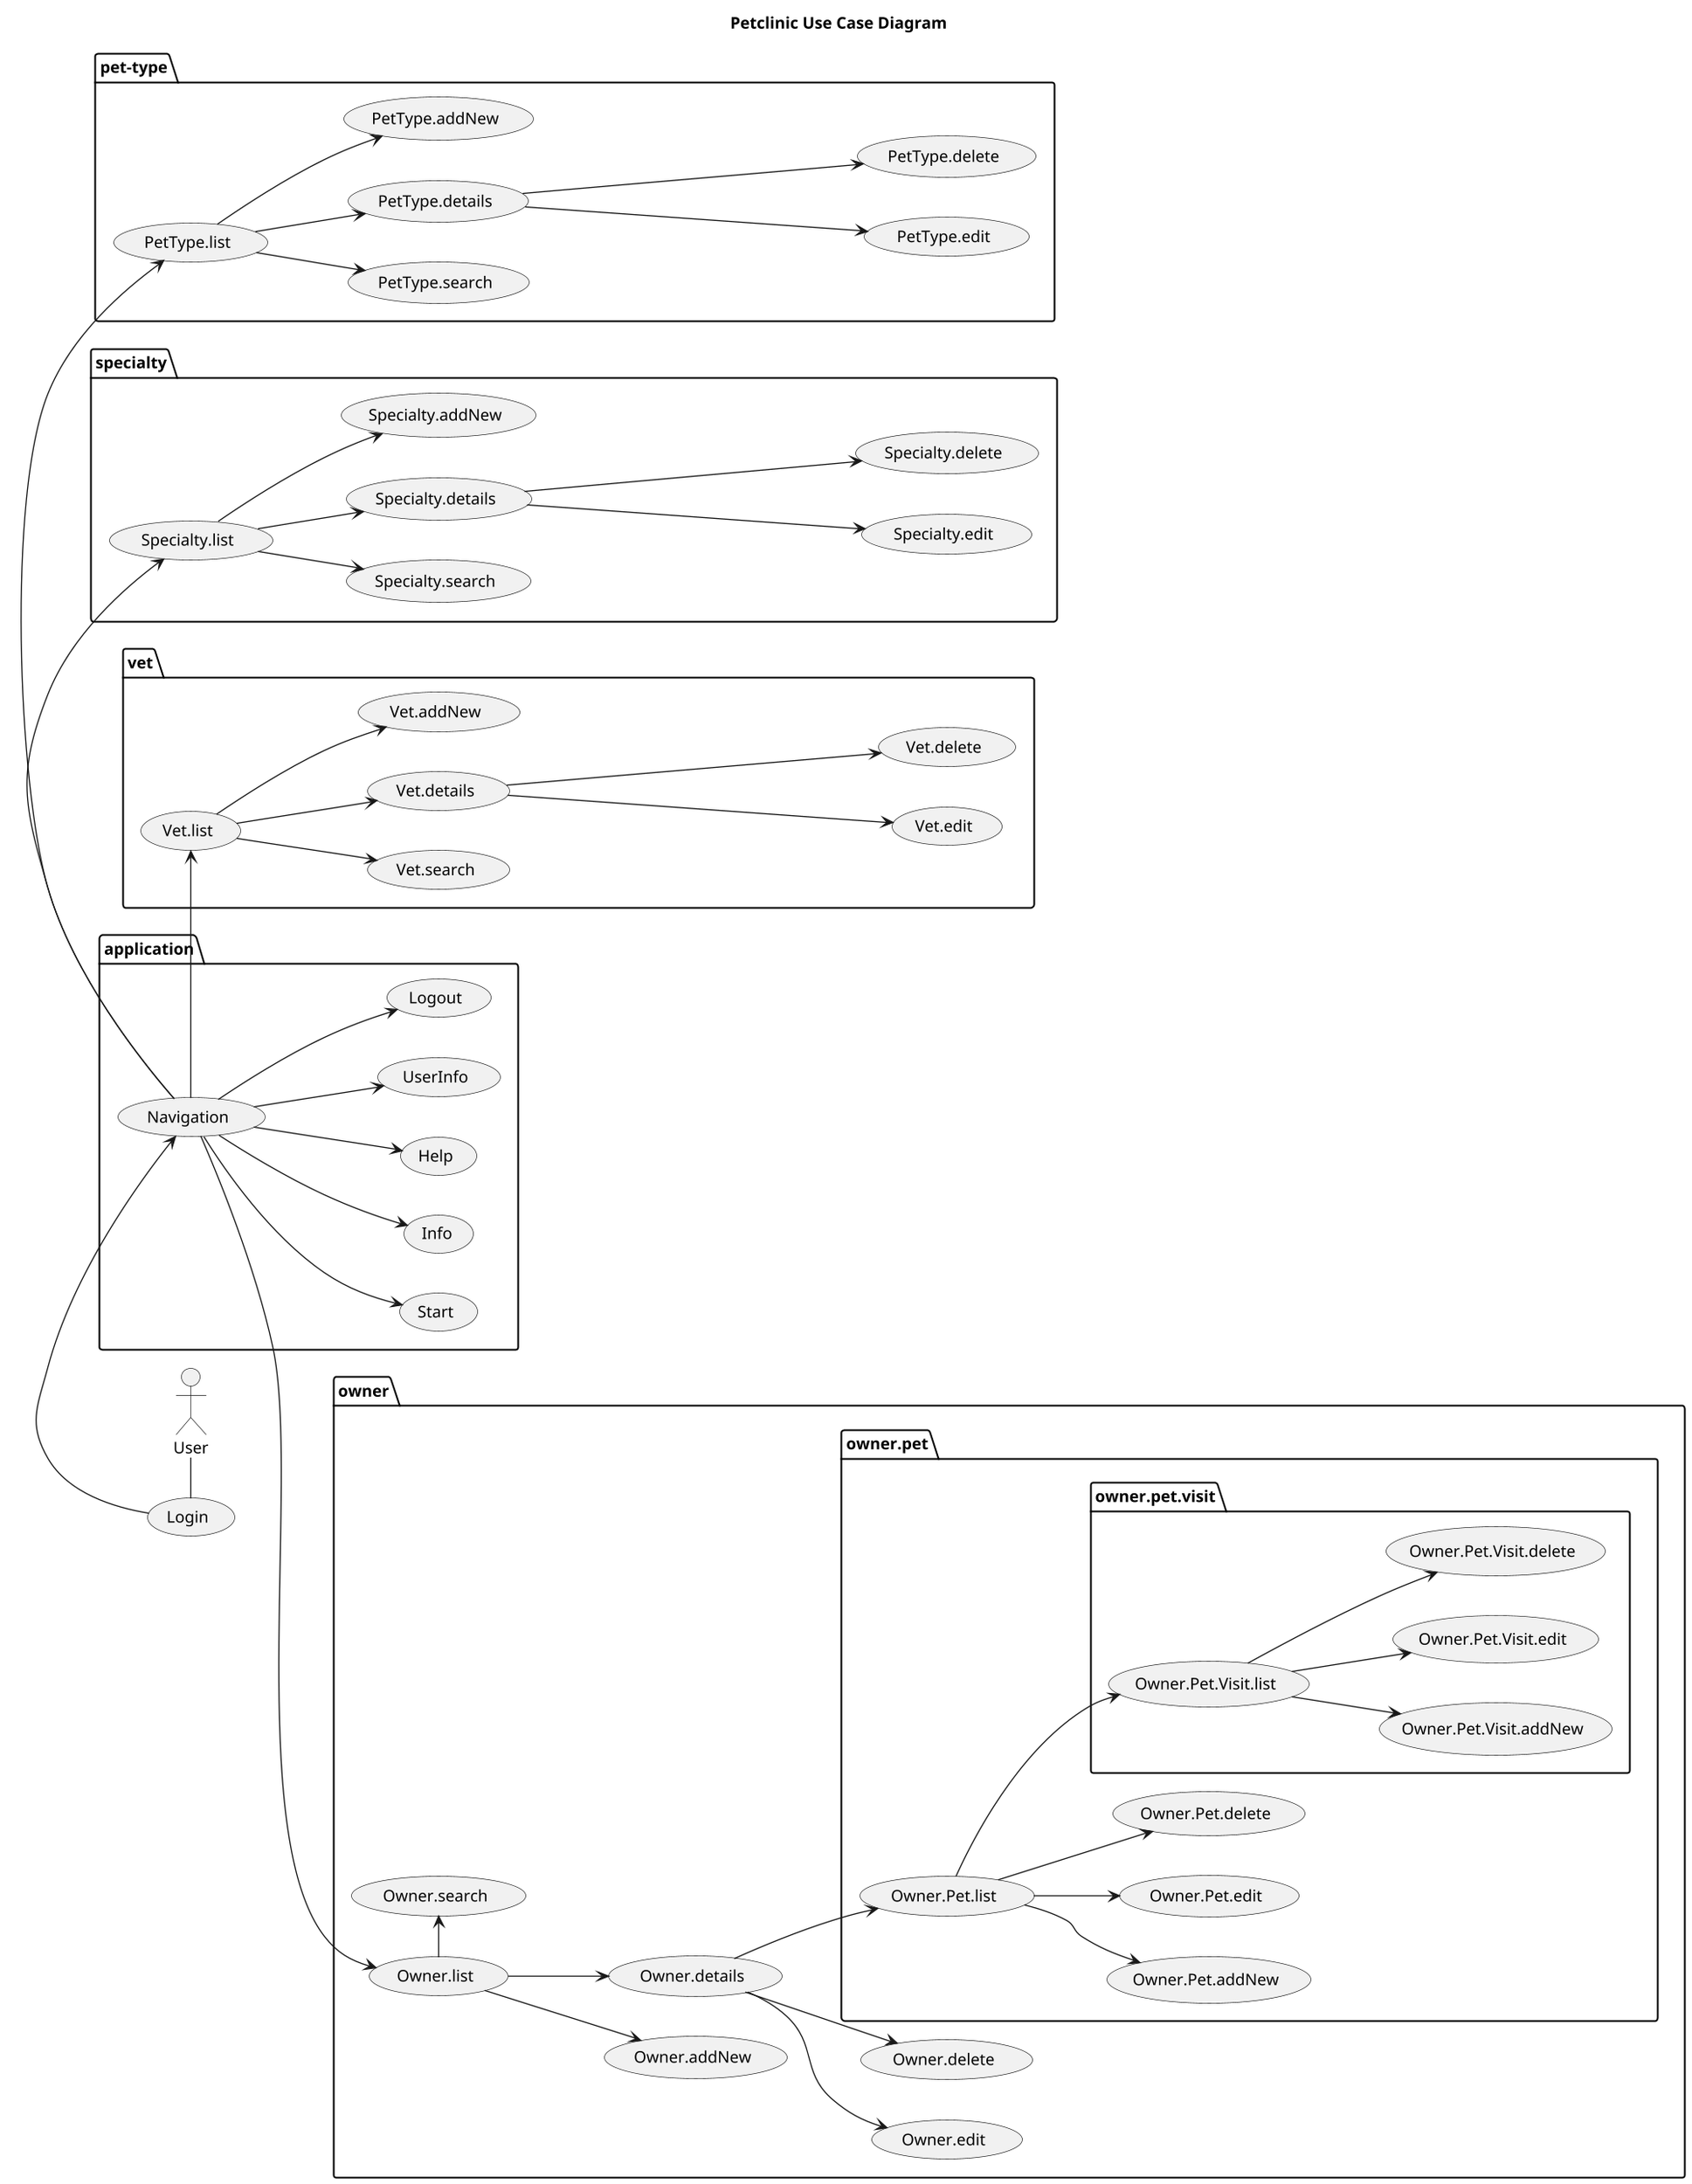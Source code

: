 @startuml

title Petclinic Use Case Diagram

left to right direction
'top to bottom direction

'https://plantuml.com/use-case-diagram

scale 2000 width

User - (Login)
package application {
    (Login) -> (Navigation)
    (Navigation) --> (Start)
    (Navigation) --> (Info)
    (Navigation) --> (Help)
    (Navigation) --> (UserInfo)
    (Navigation) --> (Logout)
}
package owner {

    (Navigation) --> (Owner.list)
    (Owner.list) -> (Owner.search)
    (Owner.list) --> (Owner.addNew)
    (Owner.list) --> (Owner.details)
    (Owner.details) --> (Owner.edit)
    (Owner.details) --> (Owner.delete)
    package owner.pet {
        (Owner.details) --> (Owner.Pet.list)
        (Owner.Pet.list) --> (Owner.Pet.addNew)
        (Owner.Pet.list) --> (Owner.Pet.edit)
        (Owner.Pet.list) --> (Owner.Pet.delete)
         package owner.pet.visit {
            (Owner.Pet.list) --> (Owner.Pet.Visit.list)
            (Owner.Pet.Visit.list) --> (Owner.Pet.Visit.addNew)
            (Owner.Pet.Visit.list) --> (Owner.Pet.Visit.edit)
            (Owner.Pet.Visit.list) --> (Owner.Pet.Visit.delete)
        }
    }
}
package vet {
    (Navigation) -> (Vet.list)
    (Vet.list) --> (Vet.search)
    (Vet.list) --> (Vet.details)
    (Vet.list) --> (Vet.addNew)
    (Vet.details) ---> (Vet.edit)
    (Vet.details) ---> (Vet.delete)
}
package specialty {
    (Navigation) -> (Specialty.list)
    (Specialty.list) --> (Specialty.search)
    (Specialty.list) --> (Specialty.details)
    (Specialty.list) --> (Specialty.addNew)
    (Specialty.details) ---> (Specialty.edit)
    (Specialty.details) ---> (Specialty.delete)
}
package pet-type {
    (Navigation) -> (PetType.list)
    (PetType.list) --> (PetType.search)
    (PetType.list) --> (PetType.details)
    (PetType.list) --> (PetType.addNew)
    (PetType.details) ---> (PetType.edit)
    (PetType.details) ---> (PetType.delete)
}
@enduml